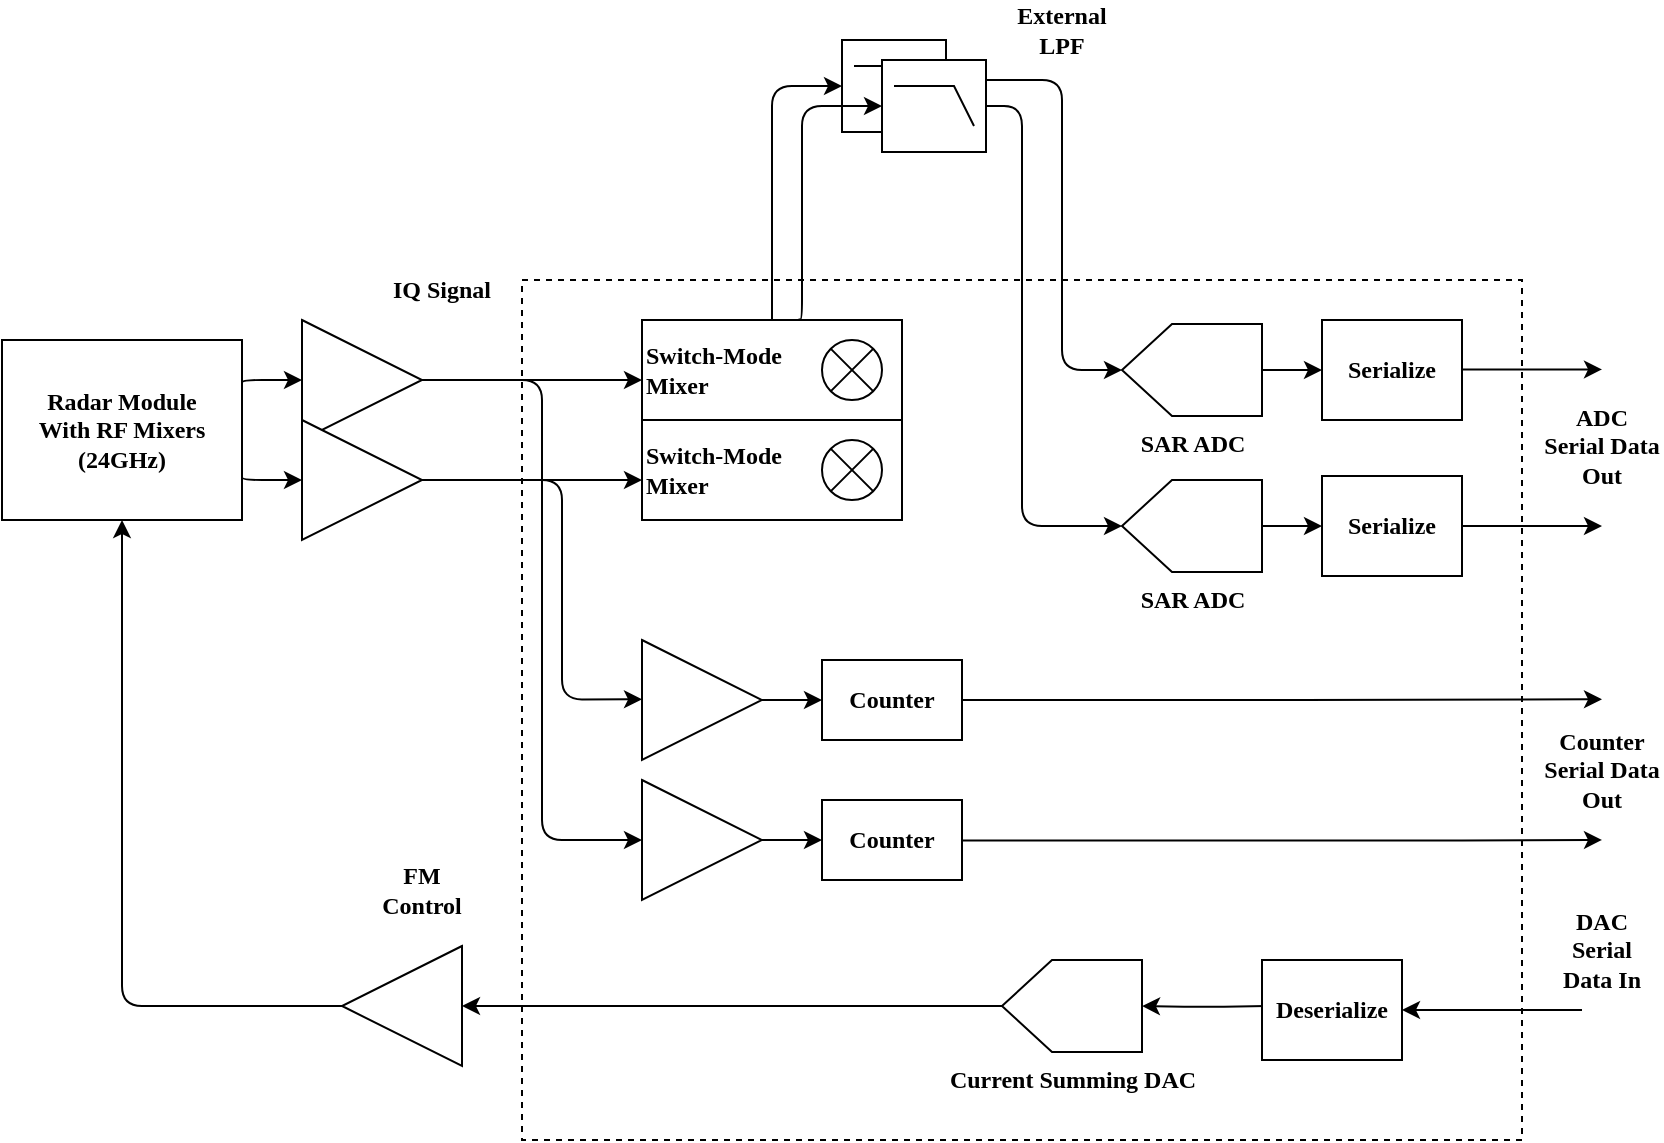 <mxfile version="20.6.0" type="device"><diagram id="J_TJcJOcgUHy7kUCuCAg" name="Page-1"><mxGraphModel dx="2235" dy="866" grid="1" gridSize="10" guides="1" tooltips="1" connect="1" arrows="1" fold="1" page="1" pageScale="1" pageWidth="850" pageHeight="1100" math="0" shadow="0"><root><mxCell id="0"/><mxCell id="1" parent="0"/><mxCell id="khfmHNCRf1QVBWRB7OpL-46" value="" style="rounded=0;whiteSpace=wrap;html=1;fontFamily=Quicksand;fontSource=https%3A%2F%2Ffonts.googleapis.com%2Fcss%3Ffamily%3DQuicksand;dashed=1;fillColor=none;" vertex="1" parent="1"><mxGeometry x="170" y="480" width="500" height="430" as="geometry"/></mxCell><mxCell id="khfmHNCRf1QVBWRB7OpL-7" value="" style="group" vertex="1" connectable="0" parent="1"><mxGeometry x="230" y="500" width="130" height="50" as="geometry"/></mxCell><mxCell id="khfmHNCRf1QVBWRB7OpL-1" value="&lt;div align=&quot;left&quot;&gt;Switch-Mode&lt;/div&gt;&lt;div align=&quot;left&quot;&gt;Mixer&lt;br&gt;&lt;/div&gt;" style="rounded=0;whiteSpace=wrap;html=1;fontFamily=Quicksand;fontSource=https%3A%2F%2Ffonts.googleapis.com%2Fcss%3Ffamily%3DQuicksand;fontStyle=1;align=left;" vertex="1" parent="khfmHNCRf1QVBWRB7OpL-7"><mxGeometry width="130" height="50" as="geometry"/></mxCell><mxCell id="khfmHNCRf1QVBWRB7OpL-6" value="" style="verticalLabelPosition=bottom;shadow=0;dashed=0;align=center;html=1;verticalAlign=top;shape=mxgraph.electrical.abstract.multiplier;fontFamily=Quicksand;fontSource=https%3A%2F%2Ffonts.googleapis.com%2Fcss%3Ffamily%3DQuicksand;" vertex="1" parent="khfmHNCRf1QVBWRB7OpL-7"><mxGeometry x="90" y="10" width="30" height="30" as="geometry"/></mxCell><mxCell id="khfmHNCRf1QVBWRB7OpL-8" value="" style="verticalLabelPosition=bottom;shadow=0;dashed=0;align=center;html=1;verticalAlign=top;shape=mxgraph.electrical.logic_gates.lowpass_filter;fontFamily=Quicksand;fontSource=https%3A%2F%2Ffonts.googleapis.com%2Fcss%3Ffamily%3DQuicksand;" vertex="1" parent="1"><mxGeometry x="330" y="360" width="52" height="46" as="geometry"/></mxCell><mxCell id="khfmHNCRf1QVBWRB7OpL-13" style="edgeStyle=orthogonalEdgeStyle;rounded=1;orthogonalLoop=1;jettySize=auto;html=1;entryX=1;entryY=0.5;entryDx=0;entryDy=0;entryPerimeter=0;fontFamily=Quicksand;fontSource=https%3A%2F%2Ffonts.googleapis.com%2Fcss%3Ffamily%3DQuicksand;" edge="1" parent="1" source="khfmHNCRf1QVBWRB7OpL-9" target="khfmHNCRf1QVBWRB7OpL-10"><mxGeometry relative="1" as="geometry"><Array as="points"><mxPoint x="440" y="380"/><mxPoint x="440" y="525"/></Array></mxGeometry></mxCell><mxCell id="khfmHNCRf1QVBWRB7OpL-15" style="edgeStyle=orthogonalEdgeStyle;rounded=1;orthogonalLoop=1;jettySize=auto;html=1;exitX=1;exitY=0.5;exitDx=0;exitDy=0;exitPerimeter=0;entryX=1;entryY=0.5;entryDx=0;entryDy=0;entryPerimeter=0;fontFamily=Quicksand;fontSource=https%3A%2F%2Ffonts.googleapis.com%2Fcss%3Ffamily%3DQuicksand;" edge="1" parent="1" source="khfmHNCRf1QVBWRB7OpL-9" target="khfmHNCRf1QVBWRB7OpL-14"><mxGeometry relative="1" as="geometry"><Array as="points"><mxPoint x="420" y="393"/><mxPoint x="420" y="603"/></Array></mxGeometry></mxCell><mxCell id="khfmHNCRf1QVBWRB7OpL-9" value="" style="verticalLabelPosition=bottom;shadow=0;dashed=0;align=center;html=1;verticalAlign=top;shape=mxgraph.electrical.logic_gates.lowpass_filter;fontFamily=Quicksand;fontSource=https%3A%2F%2Ffonts.googleapis.com%2Fcss%3Ffamily%3DQuicksand;" vertex="1" parent="1"><mxGeometry x="350" y="370" width="52" height="46" as="geometry"/></mxCell><mxCell id="khfmHNCRf1QVBWRB7OpL-41" style="edgeStyle=orthogonalEdgeStyle;rounded=1;orthogonalLoop=1;jettySize=auto;html=1;exitX=0;exitY=0.5;exitDx=0;exitDy=0;exitPerimeter=0;entryX=0;entryY=0.5;entryDx=0;entryDy=0;fontFamily=Quicksand;fontSource=https%3A%2F%2Ffonts.googleapis.com%2Fcss%3Ffamily%3DQuicksand;" edge="1" parent="1" source="khfmHNCRf1QVBWRB7OpL-10" target="khfmHNCRf1QVBWRB7OpL-40"><mxGeometry relative="1" as="geometry"/></mxCell><mxCell id="khfmHNCRf1QVBWRB7OpL-10" value="&lt;b&gt;SAR ADC&lt;/b&gt;" style="verticalLabelPosition=bottom;shadow=0;dashed=0;align=center;html=1;verticalAlign=top;shape=mxgraph.electrical.abstract.dac;fontFamily=Quicksand;fontSource=https%3A%2F%2Ffonts.googleapis.com%2Fcss%3Ffamily%3DQuicksand;direction=west;" vertex="1" parent="1"><mxGeometry x="470" y="502" width="70" height="46" as="geometry"/></mxCell><mxCell id="khfmHNCRf1QVBWRB7OpL-43" value="" style="edgeStyle=orthogonalEdgeStyle;rounded=1;orthogonalLoop=1;jettySize=auto;html=1;fontFamily=Quicksand;fontSource=https%3A%2F%2Ffonts.googleapis.com%2Fcss%3Ffamily%3DQuicksand;" edge="1" parent="1" source="khfmHNCRf1QVBWRB7OpL-14" target="khfmHNCRf1QVBWRB7OpL-42"><mxGeometry relative="1" as="geometry"/></mxCell><mxCell id="khfmHNCRf1QVBWRB7OpL-14" value="&lt;b&gt;SAR ADC&lt;/b&gt;" style="verticalLabelPosition=bottom;shadow=0;dashed=0;align=center;html=1;verticalAlign=top;shape=mxgraph.electrical.abstract.dac;fontFamily=Quicksand;fontSource=https%3A%2F%2Ffonts.googleapis.com%2Fcss%3Ffamily%3DQuicksand;direction=west;" vertex="1" parent="1"><mxGeometry x="470" y="580" width="70" height="46" as="geometry"/></mxCell><mxCell id="khfmHNCRf1QVBWRB7OpL-18" style="edgeStyle=orthogonalEdgeStyle;rounded=1;orthogonalLoop=1;jettySize=auto;html=1;exitX=0.5;exitY=0;exitDx=0;exitDy=0;entryX=0;entryY=0.5;entryDx=0;entryDy=0;entryPerimeter=0;fontFamily=Quicksand;fontSource=https%3A%2F%2Ffonts.googleapis.com%2Fcss%3Ffamily%3DQuicksand;" edge="1" parent="1" source="khfmHNCRf1QVBWRB7OpL-1" target="khfmHNCRf1QVBWRB7OpL-8"><mxGeometry relative="1" as="geometry"/></mxCell><mxCell id="khfmHNCRf1QVBWRB7OpL-20" style="edgeStyle=orthogonalEdgeStyle;rounded=1;orthogonalLoop=1;jettySize=auto;html=1;exitX=0.602;exitY=-0.004;exitDx=0;exitDy=0;entryX=0;entryY=0.5;entryDx=0;entryDy=0;entryPerimeter=0;fontFamily=Quicksand;fontSource=https%3A%2F%2Ffonts.googleapis.com%2Fcss%3Ffamily%3DQuicksand;exitPerimeter=0;" edge="1" parent="1" source="khfmHNCRf1QVBWRB7OpL-1" target="khfmHNCRf1QVBWRB7OpL-9"><mxGeometry relative="1" as="geometry"><Array as="points"><mxPoint x="310" y="500"/><mxPoint x="310" y="393"/></Array></mxGeometry></mxCell><mxCell id="khfmHNCRf1QVBWRB7OpL-26" value="&lt;b&gt;Counter&lt;/b&gt;" style="rounded=0;whiteSpace=wrap;html=1;fontFamily=Quicksand;fontSource=https%3A%2F%2Ffonts.googleapis.com%2Fcss%3Ffamily%3DQuicksand;" vertex="1" parent="1"><mxGeometry x="320" y="670" width="70" height="40" as="geometry"/></mxCell><mxCell id="khfmHNCRf1QVBWRB7OpL-29" style="edgeStyle=orthogonalEdgeStyle;rounded=1;orthogonalLoop=1;jettySize=auto;html=1;exitX=1;exitY=0.5;exitDx=0;exitDy=0;fontFamily=Quicksand;fontSource=https%3A%2F%2Ffonts.googleapis.com%2Fcss%3Ffamily%3DQuicksand;" edge="1" parent="1" source="khfmHNCRf1QVBWRB7OpL-28" target="khfmHNCRf1QVBWRB7OpL-26"><mxGeometry relative="1" as="geometry"/></mxCell><mxCell id="khfmHNCRf1QVBWRB7OpL-28" value="" style="triangle;whiteSpace=wrap;html=1;fontFamily=Quicksand;fontSource=https%3A%2F%2Ffonts.googleapis.com%2Fcss%3Ffamily%3DQuicksand;" vertex="1" parent="1"><mxGeometry x="230" y="660" width="60" height="60" as="geometry"/></mxCell><mxCell id="khfmHNCRf1QVBWRB7OpL-30" value="" style="group" vertex="1" connectable="0" parent="1"><mxGeometry x="230" y="550" width="130" height="50" as="geometry"/></mxCell><mxCell id="khfmHNCRf1QVBWRB7OpL-31" value="&lt;div align=&quot;left&quot;&gt;Switch-Mode&lt;/div&gt;&lt;div align=&quot;left&quot;&gt;Mixer&lt;br&gt;&lt;/div&gt;" style="rounded=0;whiteSpace=wrap;html=1;fontFamily=Quicksand;fontSource=https%3A%2F%2Ffonts.googleapis.com%2Fcss%3Ffamily%3DQuicksand;fontStyle=1;align=left;" vertex="1" parent="khfmHNCRf1QVBWRB7OpL-30"><mxGeometry width="130" height="50" as="geometry"/></mxCell><mxCell id="khfmHNCRf1QVBWRB7OpL-32" value="" style="verticalLabelPosition=bottom;shadow=0;dashed=0;align=center;html=1;verticalAlign=top;shape=mxgraph.electrical.abstract.multiplier;fontFamily=Quicksand;fontSource=https%3A%2F%2Ffonts.googleapis.com%2Fcss%3Ffamily%3DQuicksand;" vertex="1" parent="khfmHNCRf1QVBWRB7OpL-30"><mxGeometry x="90" y="10" width="30" height="30" as="geometry"/></mxCell><mxCell id="khfmHNCRf1QVBWRB7OpL-34" value="&lt;b&gt;Counter&lt;/b&gt;" style="rounded=0;whiteSpace=wrap;html=1;fontFamily=Quicksand;fontSource=https%3A%2F%2Ffonts.googleapis.com%2Fcss%3Ffamily%3DQuicksand;" vertex="1" parent="1"><mxGeometry x="320" y="740" width="70" height="40" as="geometry"/></mxCell><mxCell id="khfmHNCRf1QVBWRB7OpL-35" style="edgeStyle=orthogonalEdgeStyle;rounded=1;orthogonalLoop=1;jettySize=auto;html=1;exitX=1;exitY=0.5;exitDx=0;exitDy=0;fontFamily=Quicksand;fontSource=https%3A%2F%2Ffonts.googleapis.com%2Fcss%3Ffamily%3DQuicksand;" edge="1" parent="1" source="khfmHNCRf1QVBWRB7OpL-36" target="khfmHNCRf1QVBWRB7OpL-34"><mxGeometry relative="1" as="geometry"/></mxCell><mxCell id="khfmHNCRf1QVBWRB7OpL-55" style="edgeStyle=orthogonalEdgeStyle;rounded=1;orthogonalLoop=1;jettySize=auto;html=1;exitX=0;exitY=0.5;exitDx=0;exitDy=0;fontFamily=Quicksand;fontSource=https%3A%2F%2Ffonts.googleapis.com%2Fcss%3Ffamily%3DQuicksand;startArrow=classic;startFill=1;endArrow=none;endFill=0;" edge="1" parent="1" source="khfmHNCRf1QVBWRB7OpL-36"><mxGeometry relative="1" as="geometry"><mxPoint x="150" y="530" as="targetPoint"/><Array as="points"><mxPoint x="180" y="760"/><mxPoint x="180" y="530"/></Array></mxGeometry></mxCell><mxCell id="khfmHNCRf1QVBWRB7OpL-36" value="" style="triangle;whiteSpace=wrap;html=1;fontFamily=Quicksand;fontSource=https%3A%2F%2Ffonts.googleapis.com%2Fcss%3Ffamily%3DQuicksand;" vertex="1" parent="1"><mxGeometry x="230" y="730" width="60" height="60" as="geometry"/></mxCell><mxCell id="khfmHNCRf1QVBWRB7OpL-51" style="edgeStyle=orthogonalEdgeStyle;rounded=1;orthogonalLoop=1;jettySize=auto;html=1;exitX=1;exitY=0.5;exitDx=0;exitDy=0;exitPerimeter=0;fontFamily=Quicksand;fontSource=https%3A%2F%2Ffonts.googleapis.com%2Fcss%3Ffamily%3DQuicksand;entryX=1;entryY=0.5;entryDx=0;entryDy=0;" edge="1" parent="1" source="khfmHNCRf1QVBWRB7OpL-37" target="khfmHNCRf1QVBWRB7OpL-77"><mxGeometry relative="1" as="geometry"><mxPoint x="145" y="843" as="targetPoint"/></mxGeometry></mxCell><mxCell id="khfmHNCRf1QVBWRB7OpL-37" value="Current Summing DAC" style="verticalLabelPosition=bottom;shadow=0;dashed=0;align=center;html=1;verticalAlign=top;shape=mxgraph.electrical.abstract.dac;fontFamily=Quicksand;fontSource=https%3A%2F%2Ffonts.googleapis.com%2Fcss%3Ffamily%3DQuicksand;direction=west;fontStyle=1" vertex="1" parent="1"><mxGeometry x="410" y="820" width="70" height="46" as="geometry"/></mxCell><mxCell id="khfmHNCRf1QVBWRB7OpL-39" style="edgeStyle=orthogonalEdgeStyle;rounded=1;orthogonalLoop=1;jettySize=auto;html=1;exitX=0;exitY=0.5;exitDx=0;exitDy=0;fontFamily=Quicksand;fontSource=https%3A%2F%2Ffonts.googleapis.com%2Fcss%3Ffamily%3DQuicksand;" edge="1" parent="1" target="khfmHNCRf1QVBWRB7OpL-37"><mxGeometry relative="1" as="geometry"><mxPoint x="542" y="843" as="sourcePoint"/></mxGeometry></mxCell><mxCell id="khfmHNCRf1QVBWRB7OpL-40" value="Serialize" style="rounded=0;whiteSpace=wrap;html=1;fontFamily=Quicksand;fontSource=https%3A%2F%2Ffonts.googleapis.com%2Fcss%3Ffamily%3DQuicksand;fontStyle=1" vertex="1" parent="1"><mxGeometry x="570" y="500" width="70" height="50" as="geometry"/></mxCell><mxCell id="khfmHNCRf1QVBWRB7OpL-68" style="edgeStyle=orthogonalEdgeStyle;rounded=1;orthogonalLoop=1;jettySize=auto;html=1;exitX=1;exitY=0.5;exitDx=0;exitDy=0;fontFamily=Quicksand;fontSource=https%3A%2F%2Ffonts.googleapis.com%2Fcss%3Ffamily%3DQuicksand;startArrow=none;startFill=0;endArrow=classic;endFill=1;" edge="1" parent="1" source="khfmHNCRf1QVBWRB7OpL-42"><mxGeometry relative="1" as="geometry"><mxPoint x="710" y="603" as="targetPoint"/></mxGeometry></mxCell><mxCell id="khfmHNCRf1QVBWRB7OpL-42" value="Serialize" style="rounded=0;whiteSpace=wrap;html=1;fontFamily=Quicksand;fontSource=https%3A%2F%2Ffonts.googleapis.com%2Fcss%3Ffamily%3DQuicksand;fontStyle=1" vertex="1" parent="1"><mxGeometry x="570" y="578" width="70" height="50" as="geometry"/></mxCell><mxCell id="khfmHNCRf1QVBWRB7OpL-64" style="edgeStyle=orthogonalEdgeStyle;rounded=1;orthogonalLoop=1;jettySize=auto;html=1;exitX=1;exitY=0.5;exitDx=0;exitDy=0;fontFamily=Quicksand;fontSource=https%3A%2F%2Ffonts.googleapis.com%2Fcss%3Ffamily%3DQuicksand;startArrow=classic;startFill=1;endArrow=none;endFill=0;" edge="1" parent="1" source="khfmHNCRf1QVBWRB7OpL-45"><mxGeometry relative="1" as="geometry"><mxPoint x="700" y="845" as="targetPoint"/></mxGeometry></mxCell><mxCell id="khfmHNCRf1QVBWRB7OpL-45" value="Deserialize" style="rounded=0;whiteSpace=wrap;html=1;fontFamily=Quicksand;fontSource=https%3A%2F%2Ffonts.googleapis.com%2Fcss%3Ffamily%3DQuicksand;fontStyle=1" vertex="1" parent="1"><mxGeometry x="540" y="820" width="70" height="50" as="geometry"/></mxCell><mxCell id="khfmHNCRf1QVBWRB7OpL-49" value="External LPF" style="text;html=1;strokeColor=none;fillColor=none;align=center;verticalAlign=middle;whiteSpace=wrap;rounded=0;dashed=1;fontFamily=Quicksand;fontSource=https%3A%2F%2Ffonts.googleapis.com%2Fcss%3Ffamily%3DQuicksand;fontStyle=1" vertex="1" parent="1"><mxGeometry x="410" y="340" width="60" height="30" as="geometry"/></mxCell><mxCell id="khfmHNCRf1QVBWRB7OpL-56" style="edgeStyle=orthogonalEdgeStyle;rounded=1;orthogonalLoop=1;jettySize=auto;html=1;exitX=0;exitY=0.5;exitDx=0;exitDy=0;fontFamily=Quicksand;fontSource=https%3A%2F%2Ffonts.googleapis.com%2Fcss%3Ffamily%3DQuicksand;startArrow=classic;startFill=1;endArrow=none;endFill=0;" edge="1" parent="1"><mxGeometry relative="1" as="geometry"><mxPoint x="230" y="689.66" as="sourcePoint"/><mxPoint x="150" y="580" as="targetPoint"/><Array as="points"><mxPoint x="190" y="690"/><mxPoint x="190" y="580"/></Array></mxGeometry></mxCell><mxCell id="khfmHNCRf1QVBWRB7OpL-57" style="edgeStyle=orthogonalEdgeStyle;rounded=1;orthogonalLoop=1;jettySize=auto;html=1;exitX=0;exitY=0.5;exitDx=0;exitDy=0;fontFamily=Quicksand;fontSource=https%3A%2F%2Ffonts.googleapis.com%2Fcss%3Ffamily%3DQuicksand;startArrow=classic;startFill=1;endArrow=none;endFill=0;" edge="1" parent="1"><mxGeometry relative="1" as="geometry"><mxPoint x="230" y="580.0" as="sourcePoint"/><mxPoint x="120" y="580" as="targetPoint"/></mxGeometry></mxCell><mxCell id="khfmHNCRf1QVBWRB7OpL-58" style="edgeStyle=orthogonalEdgeStyle;rounded=1;orthogonalLoop=1;jettySize=auto;html=1;exitX=0;exitY=0.5;exitDx=0;exitDy=0;fontFamily=Quicksand;fontSource=https%3A%2F%2Ffonts.googleapis.com%2Fcss%3Ffamily%3DQuicksand;startArrow=classic;startFill=1;endArrow=none;endFill=0;" edge="1" parent="1"><mxGeometry relative="1" as="geometry"><mxPoint x="230" y="530.0" as="sourcePoint"/><mxPoint x="120" y="530" as="targetPoint"/></mxGeometry></mxCell><mxCell id="khfmHNCRf1QVBWRB7OpL-69" style="edgeStyle=orthogonalEdgeStyle;rounded=1;orthogonalLoop=1;jettySize=auto;html=1;exitX=1;exitY=0.5;exitDx=0;exitDy=0;fontFamily=Quicksand;fontSource=https%3A%2F%2Ffonts.googleapis.com%2Fcss%3Ffamily%3DQuicksand;startArrow=none;startFill=0;endArrow=classic;endFill=1;" edge="1" parent="1"><mxGeometry relative="1" as="geometry"><mxPoint x="640" y="524.71" as="sourcePoint"/><mxPoint x="710" y="524.71" as="targetPoint"/></mxGeometry></mxCell><mxCell id="khfmHNCRf1QVBWRB7OpL-70" style="edgeStyle=orthogonalEdgeStyle;rounded=1;orthogonalLoop=1;jettySize=auto;html=1;fontFamily=Quicksand;fontSource=https%3A%2F%2Ffonts.googleapis.com%2Fcss%3Ffamily%3DQuicksand;startArrow=none;startFill=0;endArrow=classic;endFill=1;" edge="1" parent="1" source="khfmHNCRf1QVBWRB7OpL-26"><mxGeometry relative="1" as="geometry"><mxPoint x="640" y="689.66" as="sourcePoint"/><mxPoint x="710" y="689.66" as="targetPoint"/></mxGeometry></mxCell><mxCell id="khfmHNCRf1QVBWRB7OpL-73" style="edgeStyle=orthogonalEdgeStyle;rounded=1;orthogonalLoop=1;jettySize=auto;html=1;fontFamily=Quicksand;fontSource=https%3A%2F%2Ffonts.googleapis.com%2Fcss%3Ffamily%3DQuicksand;startArrow=none;startFill=0;endArrow=classic;endFill=1;" edge="1" parent="1"><mxGeometry relative="1" as="geometry"><mxPoint x="390.0" y="760.28" as="sourcePoint"/><mxPoint x="710" y="759.94" as="targetPoint"/><Array as="points"><mxPoint x="630" y="760"/><mxPoint x="630" y="760"/></Array></mxGeometry></mxCell><mxCell id="khfmHNCRf1QVBWRB7OpL-82" style="edgeStyle=orthogonalEdgeStyle;rounded=1;orthogonalLoop=1;jettySize=auto;html=1;exitX=1;exitY=0.25;exitDx=0;exitDy=0;entryX=0;entryY=0.5;entryDx=0;entryDy=0;fontFamily=Quicksand;fontSource=https%3A%2F%2Ffonts.googleapis.com%2Fcss%3Ffamily%3DQuicksand;startArrow=none;startFill=0;endArrow=classic;endFill=1;" edge="1" parent="1" source="khfmHNCRf1QVBWRB7OpL-76" target="khfmHNCRf1QVBWRB7OpL-80"><mxGeometry relative="1" as="geometry"><Array as="points"><mxPoint x="30" y="530"/></Array></mxGeometry></mxCell><mxCell id="khfmHNCRf1QVBWRB7OpL-83" style="edgeStyle=orthogonalEdgeStyle;rounded=1;orthogonalLoop=1;jettySize=auto;html=1;exitX=1;exitY=0.75;exitDx=0;exitDy=0;entryX=0;entryY=0.5;entryDx=0;entryDy=0;fontFamily=Quicksand;fontSource=https%3A%2F%2Ffonts.googleapis.com%2Fcss%3Ffamily%3DQuicksand;startArrow=none;startFill=0;endArrow=classic;endFill=1;" edge="1" parent="1" source="khfmHNCRf1QVBWRB7OpL-76" target="khfmHNCRf1QVBWRB7OpL-81"><mxGeometry relative="1" as="geometry"><Array as="points"><mxPoint x="30" y="580"/></Array></mxGeometry></mxCell><mxCell id="khfmHNCRf1QVBWRB7OpL-76" value="&lt;div&gt;&lt;b&gt;Radar Module&lt;/b&gt;&lt;/div&gt;&lt;div&gt;&lt;b&gt;With RF Mixers&lt;br&gt;&lt;/b&gt;&lt;/div&gt;&lt;div&gt;&lt;b&gt;(24GHz)&lt;br&gt;&lt;/b&gt;&lt;/div&gt;" style="rounded=0;whiteSpace=wrap;html=1;fontFamily=Quicksand;fontSource=https%3A%2F%2Ffonts.googleapis.com%2Fcss%3Ffamily%3DQuicksand;fillColor=default;" vertex="1" parent="1"><mxGeometry x="-90" y="510" width="120" height="90" as="geometry"/></mxCell><mxCell id="khfmHNCRf1QVBWRB7OpL-84" style="edgeStyle=orthogonalEdgeStyle;rounded=1;orthogonalLoop=1;jettySize=auto;html=1;exitX=0;exitY=0.5;exitDx=0;exitDy=0;entryX=0.5;entryY=1;entryDx=0;entryDy=0;fontFamily=Quicksand;fontSource=https%3A%2F%2Ffonts.googleapis.com%2Fcss%3Ffamily%3DQuicksand;startArrow=none;startFill=0;endArrow=classic;endFill=1;" edge="1" parent="1" source="khfmHNCRf1QVBWRB7OpL-77" target="khfmHNCRf1QVBWRB7OpL-76"><mxGeometry relative="1" as="geometry"/></mxCell><mxCell id="khfmHNCRf1QVBWRB7OpL-77" value="" style="triangle;whiteSpace=wrap;html=1;fontFamily=Quicksand;fontSource=https%3A%2F%2Ffonts.googleapis.com%2Fcss%3Ffamily%3DQuicksand;flipH=1;" vertex="1" parent="1"><mxGeometry x="80" y="813" width="60" height="60" as="geometry"/></mxCell><mxCell id="khfmHNCRf1QVBWRB7OpL-80" value="" style="triangle;whiteSpace=wrap;html=1;fontFamily=Quicksand;fontSource=https%3A%2F%2Ffonts.googleapis.com%2Fcss%3Ffamily%3DQuicksand;" vertex="1" parent="1"><mxGeometry x="60" y="500" width="60" height="60" as="geometry"/></mxCell><mxCell id="khfmHNCRf1QVBWRB7OpL-81" value="" style="triangle;whiteSpace=wrap;html=1;fontFamily=Quicksand;fontSource=https%3A%2F%2Ffonts.googleapis.com%2Fcss%3Ffamily%3DQuicksand;" vertex="1" parent="1"><mxGeometry x="60" y="550" width="60" height="60" as="geometry"/></mxCell><mxCell id="khfmHNCRf1QVBWRB7OpL-85" value="&lt;b&gt;IQ Signal&lt;br&gt;&lt;/b&gt;" style="text;html=1;strokeColor=none;fillColor=none;align=center;verticalAlign=middle;whiteSpace=wrap;rounded=0;fontFamily=Quicksand;fontSource=https%3A%2F%2Ffonts.googleapis.com%2Fcss%3Ffamily%3DQuicksand;" vertex="1" parent="1"><mxGeometry x="100" y="470" width="60" height="30" as="geometry"/></mxCell><mxCell id="khfmHNCRf1QVBWRB7OpL-86" value="FM Control" style="text;html=1;strokeColor=none;fillColor=none;align=center;verticalAlign=middle;whiteSpace=wrap;rounded=0;fontFamily=Quicksand;fontSource=https%3A%2F%2Ffonts.googleapis.com%2Fcss%3Ffamily%3DQuicksand;fontStyle=1" vertex="1" parent="1"><mxGeometry x="90" y="770" width="60" height="30" as="geometry"/></mxCell><mxCell id="khfmHNCRf1QVBWRB7OpL-88" value="ADC Serial Data Out" style="text;html=1;strokeColor=none;fillColor=none;align=center;verticalAlign=middle;whiteSpace=wrap;rounded=0;fontFamily=Quicksand;fontSource=https%3A%2F%2Ffonts.googleapis.com%2Fcss%3Ffamily%3DQuicksand;fontStyle=1" vertex="1" parent="1"><mxGeometry x="680" y="548" width="60" height="30" as="geometry"/></mxCell><mxCell id="khfmHNCRf1QVBWRB7OpL-89" value="Counter Serial Data Out" style="text;html=1;strokeColor=none;fillColor=none;align=center;verticalAlign=middle;whiteSpace=wrap;rounded=0;fontFamily=Quicksand;fontSource=https%3A%2F%2Ffonts.googleapis.com%2Fcss%3Ffamily%3DQuicksand;fontStyle=1" vertex="1" parent="1"><mxGeometry x="680" y="710" width="60" height="30" as="geometry"/></mxCell><mxCell id="khfmHNCRf1QVBWRB7OpL-90" value="&lt;div&gt;DAC&lt;/div&gt;&lt;div&gt;Serial&lt;/div&gt;&lt;div&gt;Data In&lt;br&gt;&lt;/div&gt;" style="text;html=1;strokeColor=none;fillColor=none;align=center;verticalAlign=middle;whiteSpace=wrap;rounded=0;fontFamily=Quicksand;fontSource=https%3A%2F%2Ffonts.googleapis.com%2Fcss%3Ffamily%3DQuicksand;fontStyle=1" vertex="1" parent="1"><mxGeometry x="680" y="800" width="60" height="30" as="geometry"/></mxCell></root></mxGraphModel></diagram></mxfile>